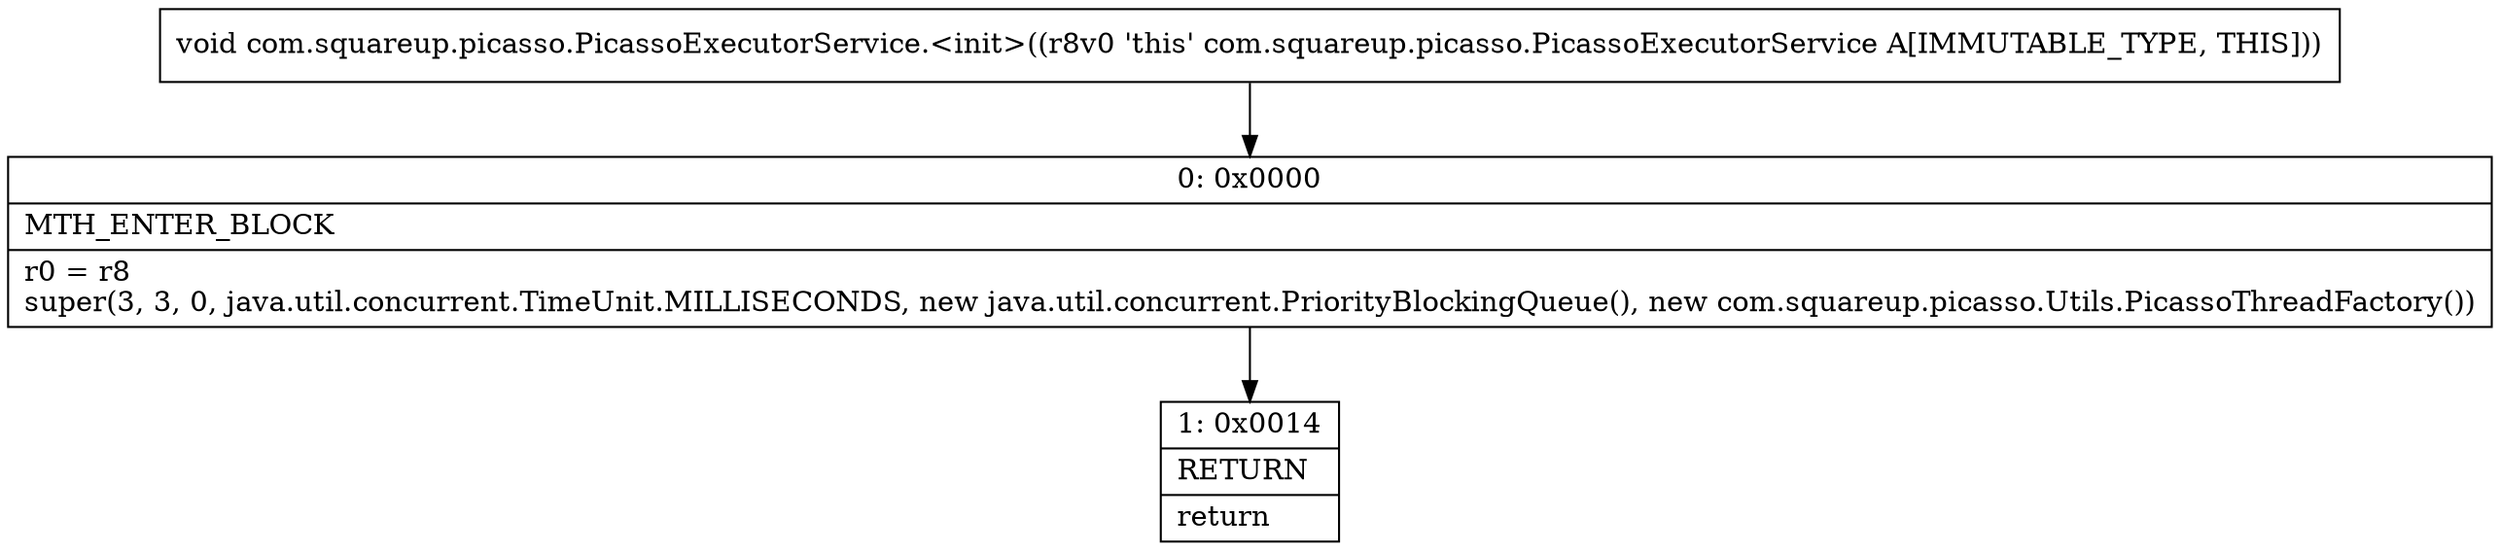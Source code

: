 digraph "CFG forcom.squareup.picasso.PicassoExecutorService.\<init\>()V" {
Node_0 [shape=record,label="{0\:\ 0x0000|MTH_ENTER_BLOCK\l|r0 = r8\lsuper(3, 3, 0, java.util.concurrent.TimeUnit.MILLISECONDS, new java.util.concurrent.PriorityBlockingQueue(), new com.squareup.picasso.Utils.PicassoThreadFactory())\l}"];
Node_1 [shape=record,label="{1\:\ 0x0014|RETURN\l|return\l}"];
MethodNode[shape=record,label="{void com.squareup.picasso.PicassoExecutorService.\<init\>((r8v0 'this' com.squareup.picasso.PicassoExecutorService A[IMMUTABLE_TYPE, THIS])) }"];
MethodNode -> Node_0;
Node_0 -> Node_1;
}

